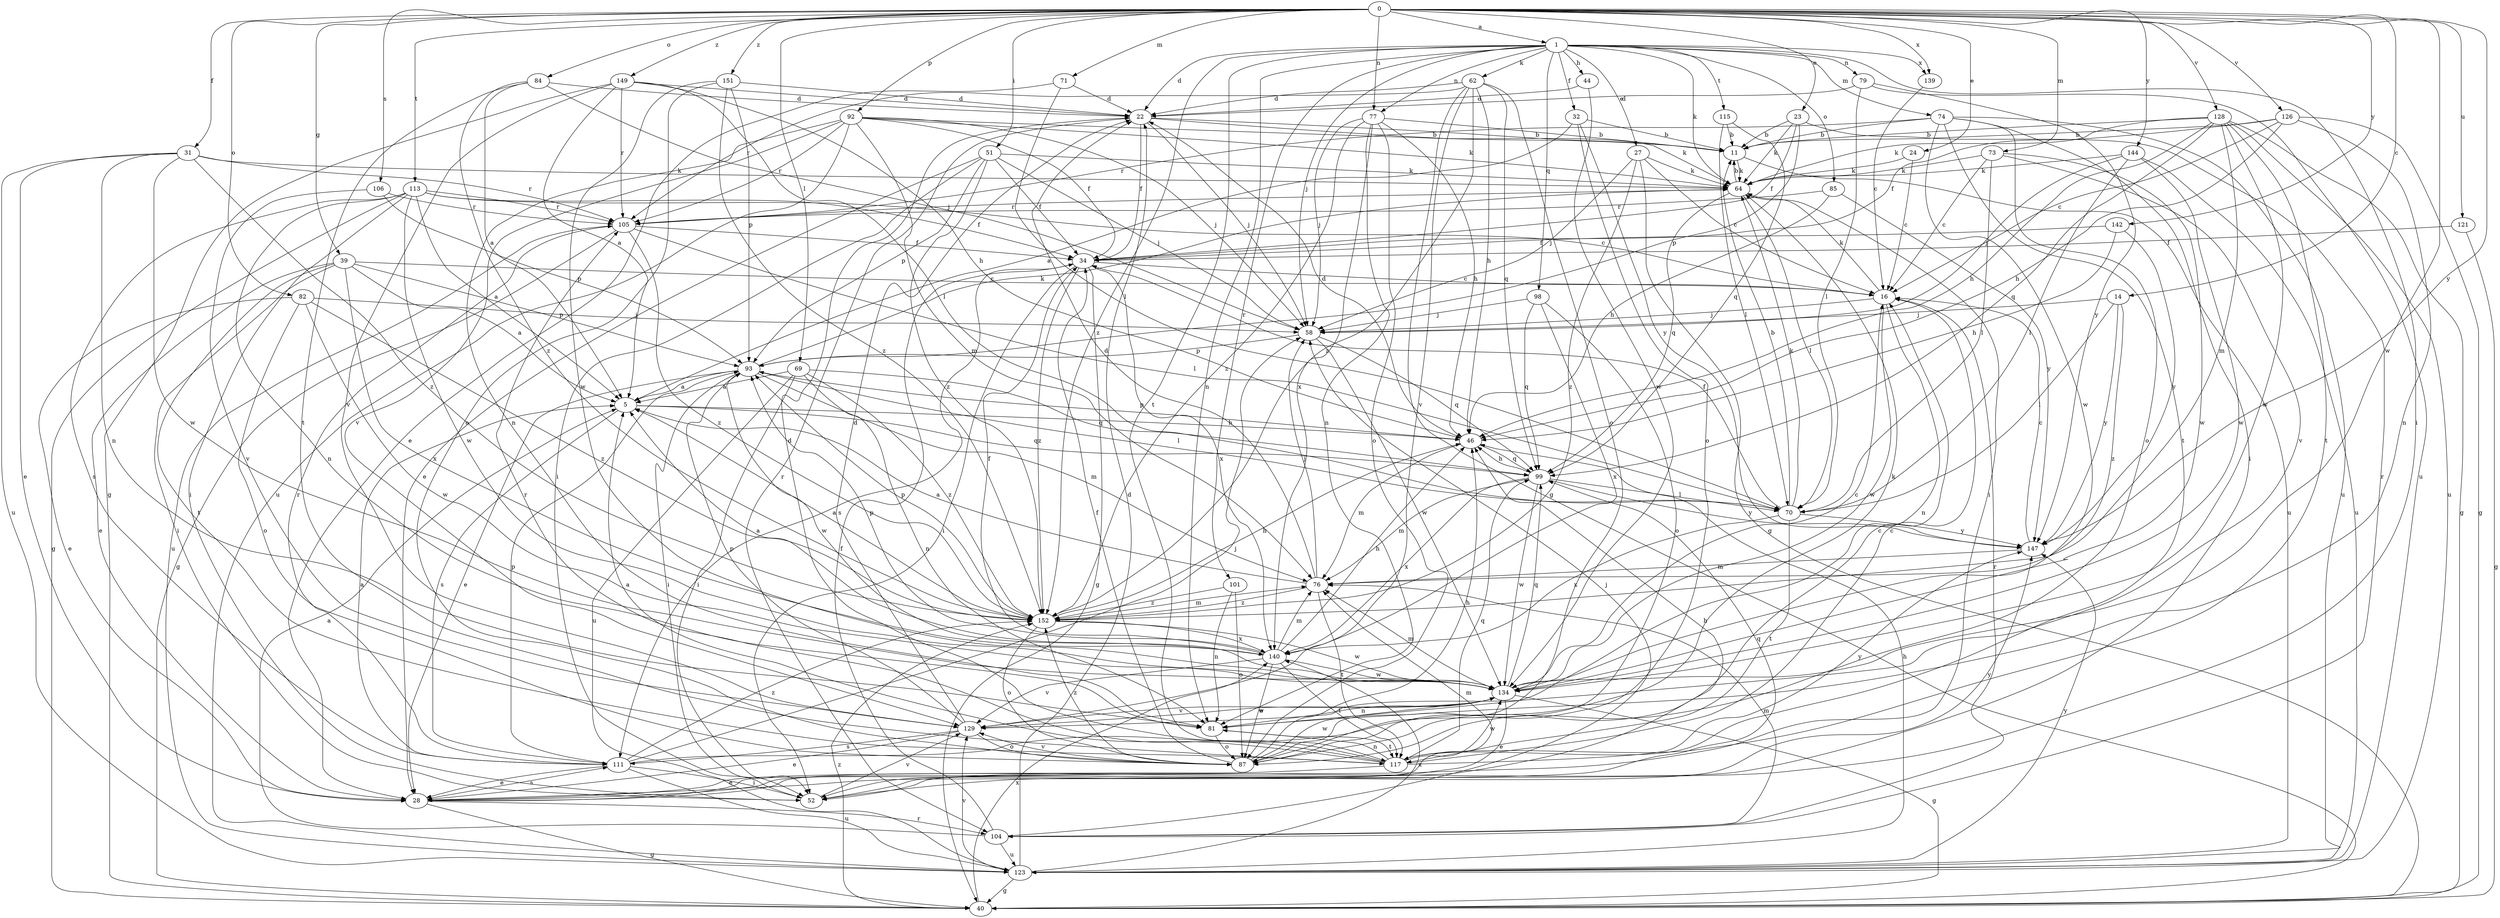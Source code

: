 strict digraph  {
0;
1;
5;
11;
14;
16;
22;
23;
24;
27;
28;
31;
32;
34;
39;
40;
44;
46;
51;
52;
58;
62;
64;
69;
70;
71;
73;
74;
76;
77;
79;
81;
82;
84;
85;
87;
92;
93;
98;
99;
101;
104;
105;
106;
111;
113;
115;
117;
121;
123;
126;
128;
129;
134;
139;
140;
142;
144;
147;
149;
151;
152;
0 -> 1  [label=a];
0 -> 14  [label=c];
0 -> 23  [label=e];
0 -> 24  [label=e];
0 -> 31  [label=f];
0 -> 39  [label=g];
0 -> 51  [label=i];
0 -> 69  [label=l];
0 -> 71  [label=m];
0 -> 73  [label=m];
0 -> 77  [label=n];
0 -> 82  [label=o];
0 -> 84  [label=o];
0 -> 92  [label=p];
0 -> 106  [label=s];
0 -> 113  [label=t];
0 -> 121  [label=u];
0 -> 126  [label=v];
0 -> 128  [label=v];
0 -> 134  [label=w];
0 -> 139  [label=x];
0 -> 142  [label=y];
0 -> 144  [label=y];
0 -> 147  [label=y];
0 -> 149  [label=z];
0 -> 151  [label=z];
1 -> 22  [label=d];
1 -> 27  [label=e];
1 -> 32  [label=f];
1 -> 44  [label=h];
1 -> 52  [label=i];
1 -> 58  [label=j];
1 -> 62  [label=k];
1 -> 64  [label=k];
1 -> 74  [label=m];
1 -> 77  [label=n];
1 -> 79  [label=n];
1 -> 81  [label=n];
1 -> 85  [label=o];
1 -> 98  [label=q];
1 -> 101  [label=r];
1 -> 115  [label=t];
1 -> 117  [label=t];
1 -> 139  [label=x];
1 -> 152  [label=z];
5 -> 46  [label=h];
5 -> 99  [label=q];
5 -> 111  [label=s];
11 -> 64  [label=k];
11 -> 123  [label=u];
14 -> 58  [label=j];
14 -> 70  [label=l];
14 -> 147  [label=y];
14 -> 152  [label=z];
16 -> 58  [label=j];
16 -> 64  [label=k];
16 -> 81  [label=n];
16 -> 104  [label=r];
16 -> 134  [label=w];
22 -> 11  [label=b];
22 -> 34  [label=f];
22 -> 58  [label=j];
22 -> 64  [label=k];
22 -> 104  [label=r];
23 -> 11  [label=b];
23 -> 34  [label=f];
23 -> 64  [label=k];
23 -> 93  [label=p];
23 -> 104  [label=r];
24 -> 16  [label=c];
24 -> 64  [label=k];
27 -> 16  [label=c];
27 -> 40  [label=g];
27 -> 58  [label=j];
27 -> 64  [label=k];
27 -> 152  [label=z];
28 -> 40  [label=g];
28 -> 46  [label=h];
28 -> 76  [label=m];
28 -> 99  [label=q];
28 -> 104  [label=r];
28 -> 111  [label=s];
31 -> 28  [label=e];
31 -> 64  [label=k];
31 -> 81  [label=n];
31 -> 105  [label=r];
31 -> 123  [label=u];
31 -> 134  [label=w];
31 -> 152  [label=z];
32 -> 5  [label=a];
32 -> 11  [label=b];
32 -> 87  [label=o];
32 -> 147  [label=y];
34 -> 16  [label=c];
34 -> 40  [label=g];
34 -> 52  [label=i];
34 -> 111  [label=s];
34 -> 140  [label=x];
34 -> 152  [label=z];
39 -> 5  [label=a];
39 -> 16  [label=c];
39 -> 28  [label=e];
39 -> 52  [label=i];
39 -> 93  [label=p];
39 -> 117  [label=t];
39 -> 140  [label=x];
40 -> 140  [label=x];
40 -> 152  [label=z];
44 -> 22  [label=d];
44 -> 134  [label=w];
46 -> 22  [label=d];
46 -> 76  [label=m];
46 -> 93  [label=p];
46 -> 99  [label=q];
51 -> 28  [label=e];
51 -> 34  [label=f];
51 -> 52  [label=i];
51 -> 58  [label=j];
51 -> 64  [label=k];
51 -> 93  [label=p];
51 -> 152  [label=z];
52 -> 129  [label=v];
52 -> 147  [label=y];
58 -> 93  [label=p];
58 -> 99  [label=q];
58 -> 134  [label=w];
62 -> 22  [label=d];
62 -> 40  [label=g];
62 -> 46  [label=h];
62 -> 87  [label=o];
62 -> 99  [label=q];
62 -> 105  [label=r];
62 -> 129  [label=v];
62 -> 152  [label=z];
64 -> 11  [label=b];
64 -> 52  [label=i];
64 -> 70  [label=l];
64 -> 99  [label=q];
64 -> 105  [label=r];
69 -> 5  [label=a];
69 -> 52  [label=i];
69 -> 81  [label=n];
69 -> 99  [label=q];
69 -> 123  [label=u];
69 -> 152  [label=z];
70 -> 11  [label=b];
70 -> 34  [label=f];
70 -> 64  [label=k];
70 -> 117  [label=t];
70 -> 140  [label=x];
70 -> 147  [label=y];
71 -> 22  [label=d];
71 -> 28  [label=e];
71 -> 70  [label=l];
73 -> 16  [label=c];
73 -> 64  [label=k];
73 -> 70  [label=l];
73 -> 129  [label=v];
73 -> 134  [label=w];
74 -> 11  [label=b];
74 -> 52  [label=i];
74 -> 87  [label=o];
74 -> 105  [label=r];
74 -> 117  [label=t];
74 -> 123  [label=u];
74 -> 134  [label=w];
76 -> 5  [label=a];
76 -> 22  [label=d];
76 -> 58  [label=j];
76 -> 117  [label=t];
76 -> 152  [label=z];
77 -> 11  [label=b];
77 -> 46  [label=h];
77 -> 58  [label=j];
77 -> 81  [label=n];
77 -> 87  [label=o];
77 -> 140  [label=x];
77 -> 152  [label=z];
79 -> 22  [label=d];
79 -> 70  [label=l];
79 -> 123  [label=u];
79 -> 147  [label=y];
81 -> 87  [label=o];
81 -> 117  [label=t];
82 -> 28  [label=e];
82 -> 58  [label=j];
82 -> 87  [label=o];
82 -> 134  [label=w];
82 -> 152  [label=z];
84 -> 5  [label=a];
84 -> 22  [label=d];
84 -> 58  [label=j];
84 -> 117  [label=t];
84 -> 152  [label=z];
85 -> 46  [label=h];
85 -> 105  [label=r];
85 -> 147  [label=y];
87 -> 16  [label=c];
87 -> 34  [label=f];
87 -> 46  [label=h];
87 -> 129  [label=v];
87 -> 134  [label=w];
87 -> 152  [label=z];
92 -> 11  [label=b];
92 -> 34  [label=f];
92 -> 58  [label=j];
92 -> 64  [label=k];
92 -> 76  [label=m];
92 -> 81  [label=n];
92 -> 105  [label=r];
92 -> 123  [label=u];
92 -> 129  [label=v];
93 -> 5  [label=a];
93 -> 28  [label=e];
93 -> 52  [label=i];
93 -> 64  [label=k];
93 -> 70  [label=l];
93 -> 76  [label=m];
93 -> 134  [label=w];
98 -> 58  [label=j];
98 -> 87  [label=o];
98 -> 99  [label=q];
98 -> 140  [label=x];
99 -> 46  [label=h];
99 -> 70  [label=l];
99 -> 76  [label=m];
99 -> 134  [label=w];
99 -> 140  [label=x];
99 -> 147  [label=y];
101 -> 81  [label=n];
101 -> 87  [label=o];
101 -> 152  [label=z];
104 -> 5  [label=a];
104 -> 34  [label=f];
104 -> 58  [label=j];
104 -> 76  [label=m];
104 -> 123  [label=u];
105 -> 34  [label=f];
105 -> 40  [label=g];
105 -> 70  [label=l];
105 -> 123  [label=u];
105 -> 152  [label=z];
106 -> 93  [label=p];
106 -> 105  [label=r];
106 -> 129  [label=v];
111 -> 5  [label=a];
111 -> 28  [label=e];
111 -> 52  [label=i];
111 -> 58  [label=j];
111 -> 64  [label=k];
111 -> 93  [label=p];
111 -> 105  [label=r];
111 -> 123  [label=u];
111 -> 152  [label=z];
113 -> 5  [label=a];
113 -> 16  [label=c];
113 -> 34  [label=f];
113 -> 40  [label=g];
113 -> 52  [label=i];
113 -> 81  [label=n];
113 -> 105  [label=r];
113 -> 111  [label=s];
113 -> 134  [label=w];
115 -> 11  [label=b];
115 -> 70  [label=l];
115 -> 99  [label=q];
117 -> 5  [label=a];
117 -> 16  [label=c];
117 -> 22  [label=d];
117 -> 28  [label=e];
117 -> 81  [label=n];
117 -> 99  [label=q];
117 -> 105  [label=r];
117 -> 134  [label=w];
117 -> 147  [label=y];
121 -> 34  [label=f];
121 -> 40  [label=g];
123 -> 22  [label=d];
123 -> 40  [label=g];
123 -> 46  [label=h];
123 -> 129  [label=v];
123 -> 140  [label=x];
123 -> 147  [label=y];
126 -> 11  [label=b];
126 -> 16  [label=c];
126 -> 34  [label=f];
126 -> 40  [label=g];
126 -> 46  [label=h];
126 -> 81  [label=n];
128 -> 11  [label=b];
128 -> 40  [label=g];
128 -> 46  [label=h];
128 -> 64  [label=k];
128 -> 76  [label=m];
128 -> 99  [label=q];
128 -> 117  [label=t];
128 -> 123  [label=u];
128 -> 134  [label=w];
129 -> 22  [label=d];
129 -> 28  [label=e];
129 -> 87  [label=o];
129 -> 93  [label=p];
129 -> 111  [label=s];
129 -> 134  [label=w];
134 -> 16  [label=c];
134 -> 28  [label=e];
134 -> 40  [label=g];
134 -> 76  [label=m];
134 -> 81  [label=n];
134 -> 99  [label=q];
134 -> 129  [label=v];
139 -> 16  [label=c];
140 -> 5  [label=a];
140 -> 34  [label=f];
140 -> 46  [label=h];
140 -> 76  [label=m];
140 -> 87  [label=o];
140 -> 93  [label=p];
140 -> 117  [label=t];
140 -> 129  [label=v];
140 -> 134  [label=w];
142 -> 34  [label=f];
142 -> 46  [label=h];
142 -> 147  [label=y];
144 -> 58  [label=j];
144 -> 64  [label=k];
144 -> 70  [label=l];
144 -> 123  [label=u];
144 -> 134  [label=w];
147 -> 16  [label=c];
147 -> 76  [label=m];
149 -> 5  [label=a];
149 -> 22  [label=d];
149 -> 40  [label=g];
149 -> 46  [label=h];
149 -> 70  [label=l];
149 -> 105  [label=r];
149 -> 129  [label=v];
151 -> 22  [label=d];
151 -> 87  [label=o];
151 -> 93  [label=p];
151 -> 134  [label=w];
151 -> 152  [label=z];
152 -> 5  [label=a];
152 -> 46  [label=h];
152 -> 76  [label=m];
152 -> 87  [label=o];
152 -> 93  [label=p];
152 -> 134  [label=w];
152 -> 140  [label=x];
}
